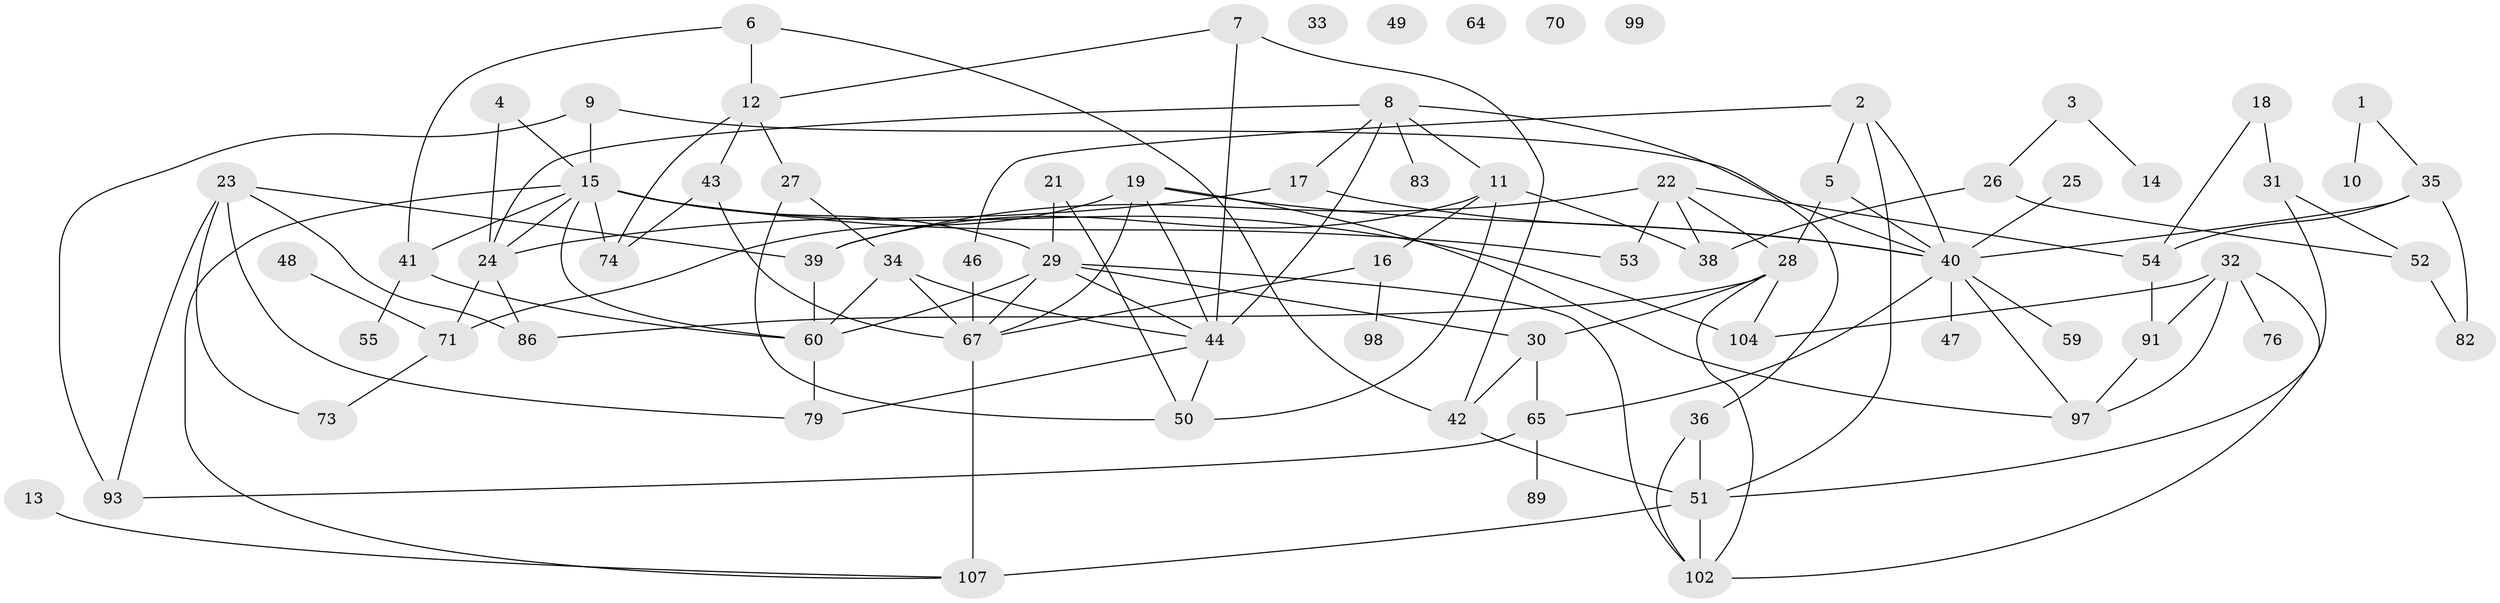 // original degree distribution, {3: 0.3364485981308411, 2: 0.17757009345794392, 1: 0.14953271028037382, 4: 0.14953271028037382, 7: 0.018691588785046728, 6: 0.056074766355140186, 0: 0.04672897196261682, 5: 0.04672897196261682, 8: 0.009345794392523364, 9: 0.009345794392523364}
// Generated by graph-tools (version 1.1) at 2025/41/03/06/25 10:41:24]
// undirected, 75 vertices, 123 edges
graph export_dot {
graph [start="1"]
  node [color=gray90,style=filled];
  1 [super="+62"];
  2 [super="+75"];
  3;
  4 [super="+45"];
  5;
  6 [super="+20"];
  7;
  8 [super="+101"];
  9 [super="+78"];
  10;
  11 [super="+77"];
  12 [super="+92"];
  13;
  14;
  15 [super="+66"];
  16;
  17 [super="+37"];
  18;
  19 [super="+69"];
  21;
  22 [super="+85"];
  23 [super="+96"];
  24 [super="+106"];
  25;
  26;
  27;
  28 [super="+80"];
  29 [super="+95"];
  30 [super="+81"];
  31 [super="+87"];
  32 [super="+90"];
  33;
  34;
  35 [super="+56"];
  36 [super="+61"];
  38;
  39 [super="+63"];
  40 [super="+84"];
  41 [super="+103"];
  42 [super="+94"];
  43;
  44 [super="+72"];
  46;
  47;
  48;
  49;
  50 [super="+57"];
  51 [super="+100"];
  52 [super="+58"];
  53;
  54;
  55;
  59;
  60;
  64;
  65 [super="+88"];
  67 [super="+68"];
  70;
  71 [super="+105"];
  73;
  74;
  76;
  79;
  82;
  83;
  86;
  89;
  91;
  93;
  97;
  98;
  99;
  102;
  104;
  107;
  1 -- 10;
  1 -- 35;
  2 -- 46;
  2 -- 40;
  2 -- 5;
  2 -- 51;
  3 -- 14;
  3 -- 26;
  4 -- 15;
  4 -- 24;
  5 -- 40;
  5 -- 28;
  6 -- 41;
  6 -- 42;
  6 -- 12;
  7 -- 12;
  7 -- 44;
  7 -- 42;
  8 -- 44;
  8 -- 83;
  8 -- 36;
  8 -- 24;
  8 -- 11;
  8 -- 17;
  9 -- 40;
  9 -- 93;
  9 -- 15;
  11 -- 16;
  11 -- 38;
  11 -- 50;
  11 -- 39;
  12 -- 27;
  12 -- 74;
  12 -- 43;
  13 -- 107;
  15 -- 29 [weight=2];
  15 -- 53;
  15 -- 74;
  15 -- 107;
  15 -- 104;
  15 -- 24;
  15 -- 60;
  15 -- 41 [weight=2];
  16 -- 98;
  16 -- 67;
  17 -- 40;
  17 -- 24;
  18 -- 54;
  18 -- 31;
  19 -- 71;
  19 -- 40;
  19 -- 97;
  19 -- 67;
  19 -- 44;
  21 -- 29;
  21 -- 50;
  22 -- 54;
  22 -- 38;
  22 -- 53;
  22 -- 39;
  22 -- 28;
  23 -- 73;
  23 -- 79;
  23 -- 86;
  23 -- 93;
  23 -- 39;
  24 -- 71;
  24 -- 86;
  25 -- 40;
  26 -- 38;
  26 -- 52;
  27 -- 34;
  27 -- 50;
  28 -- 102;
  28 -- 104;
  28 -- 86;
  28 -- 30;
  29 -- 44;
  29 -- 60;
  29 -- 102;
  29 -- 67;
  29 -- 30;
  30 -- 65;
  30 -- 42;
  31 -- 51;
  31 -- 52;
  32 -- 76;
  32 -- 91;
  32 -- 104;
  32 -- 97;
  32 -- 102;
  34 -- 44;
  34 -- 60;
  34 -- 67;
  35 -- 40 [weight=2];
  35 -- 82;
  35 -- 54;
  36 -- 51;
  36 -- 102;
  39 -- 60;
  40 -- 97;
  40 -- 65;
  40 -- 47;
  40 -- 59;
  41 -- 60;
  41 -- 55;
  42 -- 51;
  43 -- 74;
  43 -- 67;
  44 -- 79;
  44 -- 50;
  46 -- 67;
  48 -- 71;
  51 -- 102;
  51 -- 107;
  52 -- 82;
  54 -- 91;
  60 -- 79;
  65 -- 93;
  65 -- 89;
  67 -- 107 [weight=2];
  71 -- 73;
  91 -- 97;
}
